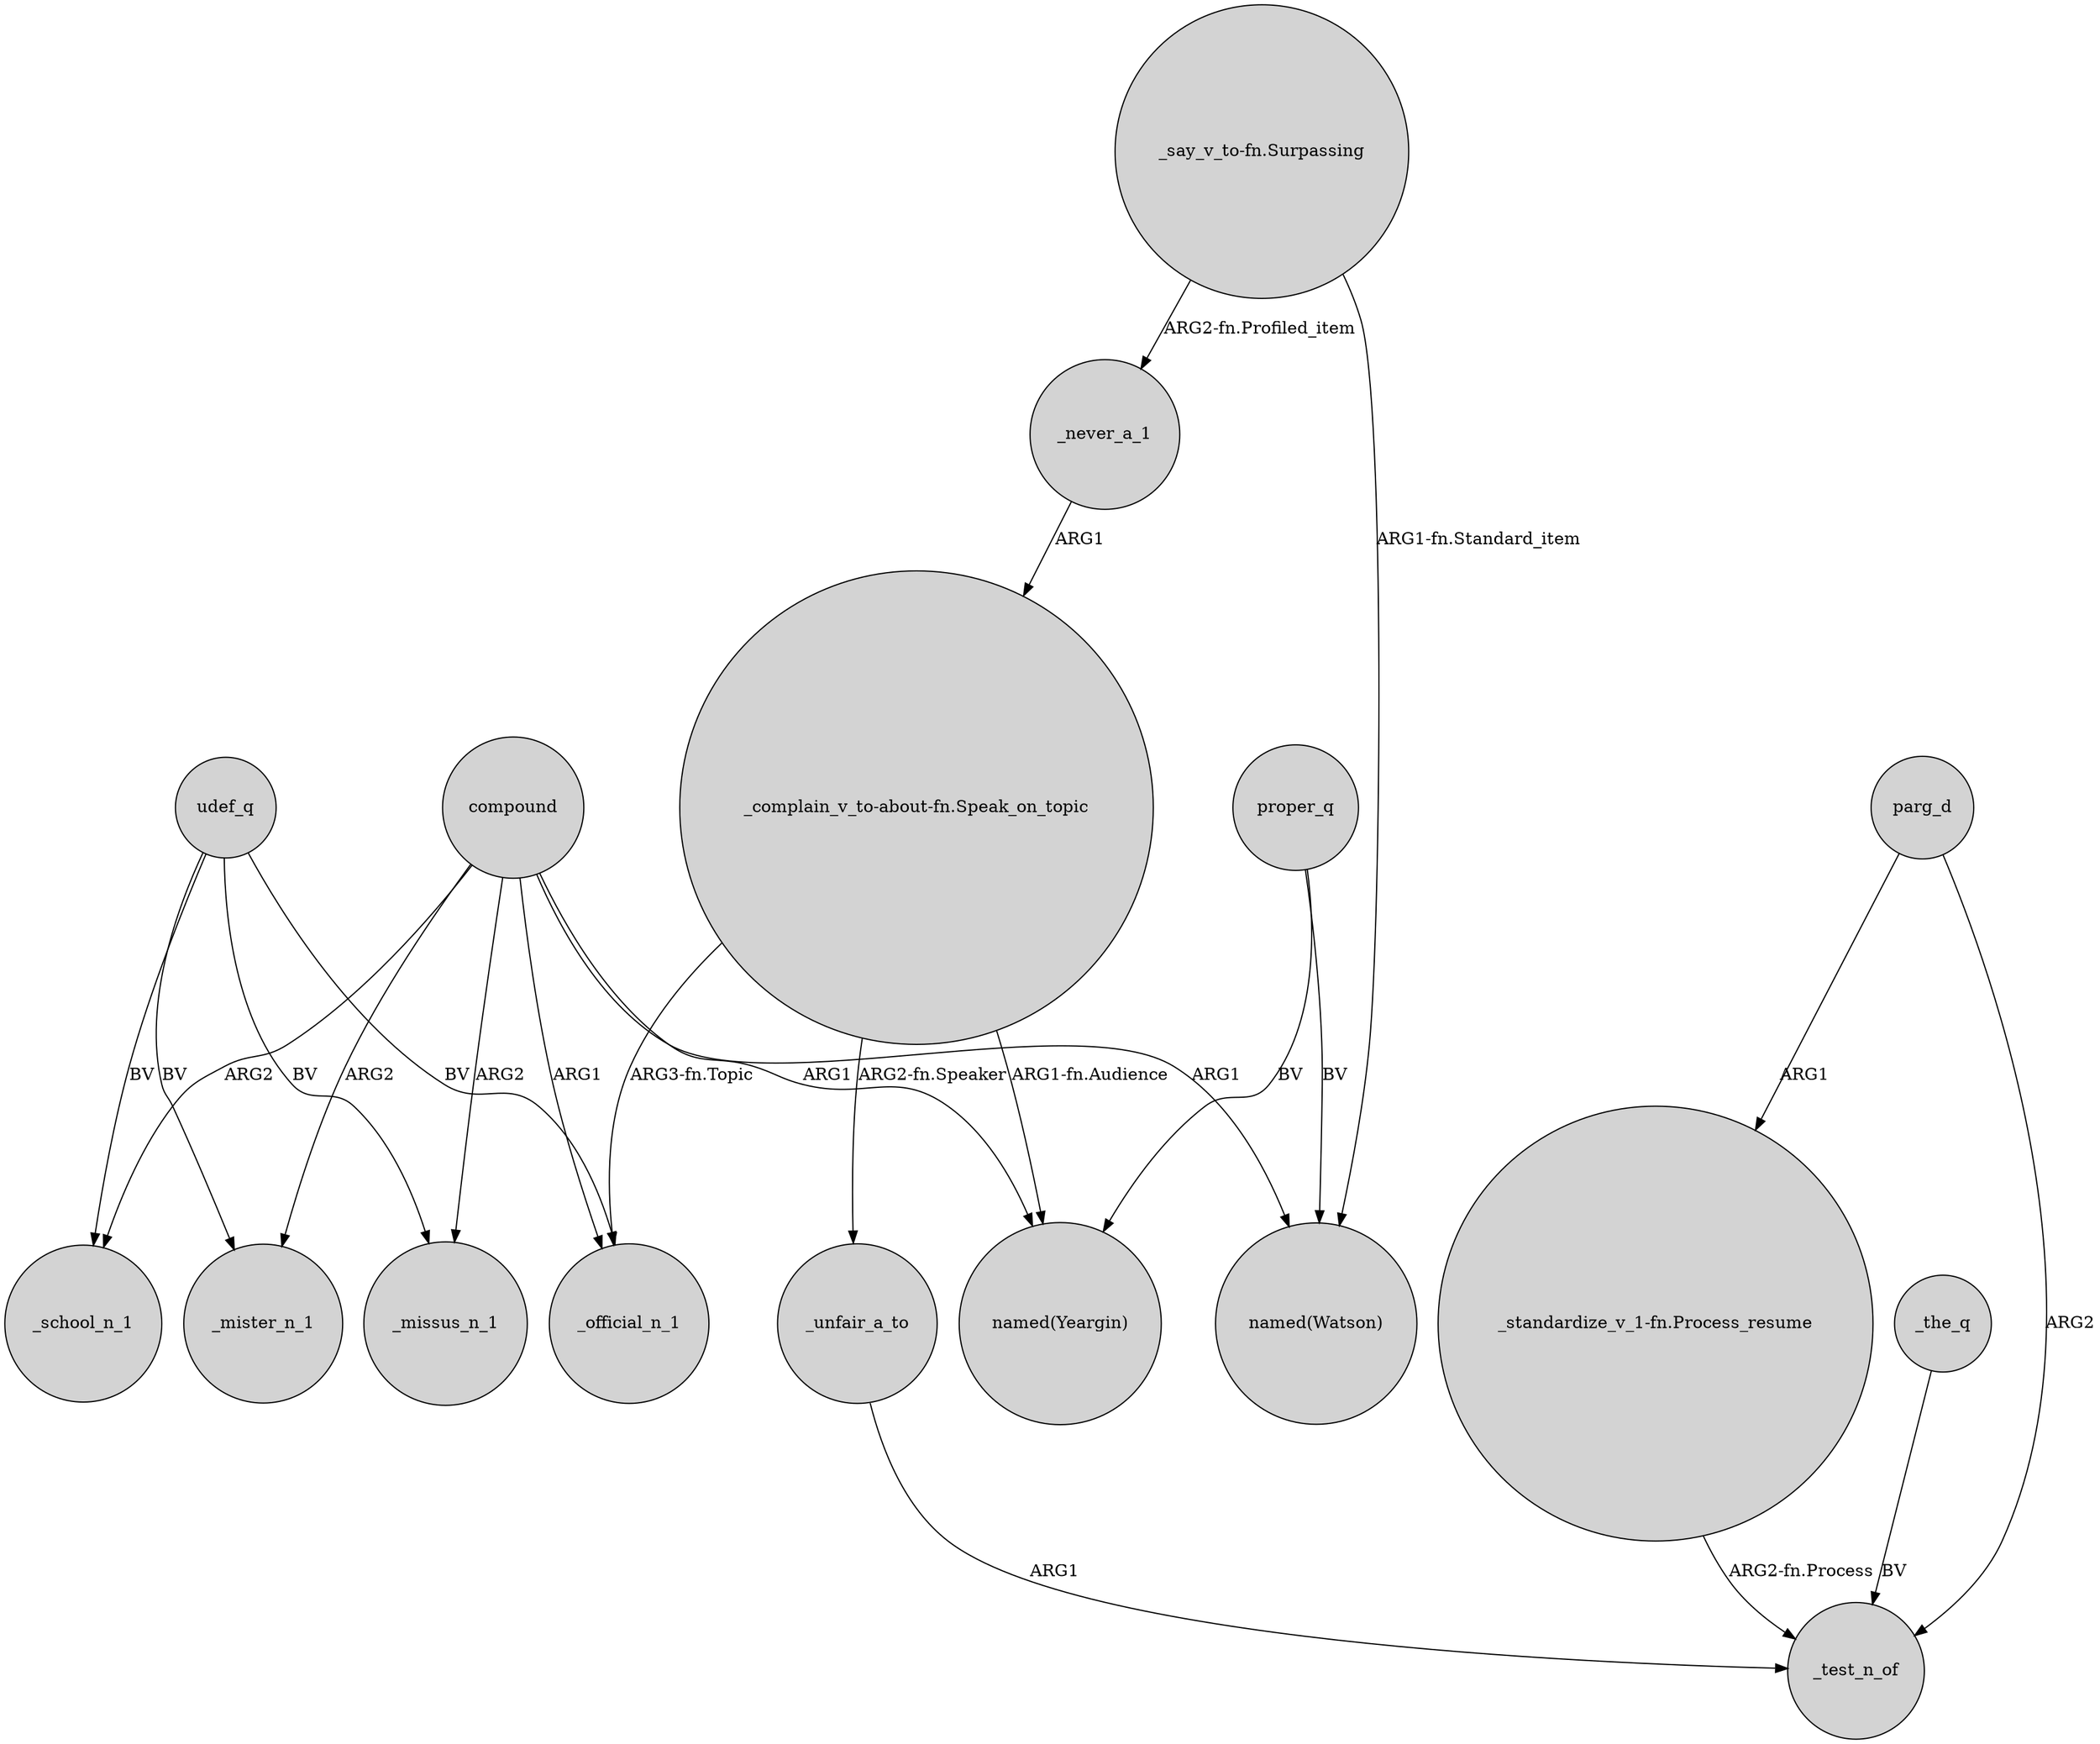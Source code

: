 digraph {
	node [shape=circle style=filled]
	compound -> _missus_n_1 [label=ARG2]
	"_standardize_v_1-fn.Process_resume" -> _test_n_of [label="ARG2-fn.Process"]
	proper_q -> "named(Watson)" [label=BV]
	udef_q -> _school_n_1 [label=BV]
	compound -> _official_n_1 [label=ARG1]
	compound -> _school_n_1 [label=ARG2]
	compound -> "named(Yeargin)" [label=ARG1]
	"_complain_v_to-about-fn.Speak_on_topic" -> _unfair_a_to [label="ARG2-fn.Speaker"]
	"_complain_v_to-about-fn.Speak_on_topic" -> _official_n_1 [label="ARG3-fn.Topic"]
	udef_q -> _mister_n_1 [label=BV]
	"_complain_v_to-about-fn.Speak_on_topic" -> "named(Yeargin)" [label="ARG1-fn.Audience"]
	parg_d -> _test_n_of [label=ARG2]
	_unfair_a_to -> _test_n_of [label=ARG1]
	proper_q -> "named(Yeargin)" [label=BV]
	_the_q -> _test_n_of [label=BV]
	udef_q -> _official_n_1 [label=BV]
	compound -> _mister_n_1 [label=ARG2]
	udef_q -> _missus_n_1 [label=BV]
	compound -> "named(Watson)" [label=ARG1]
	_never_a_1 -> "_complain_v_to-about-fn.Speak_on_topic" [label=ARG1]
	parg_d -> "_standardize_v_1-fn.Process_resume" [label=ARG1]
	"_say_v_to-fn.Surpassing" -> "named(Watson)" [label="ARG1-fn.Standard_item"]
	"_say_v_to-fn.Surpassing" -> _never_a_1 [label="ARG2-fn.Profiled_item"]
}

